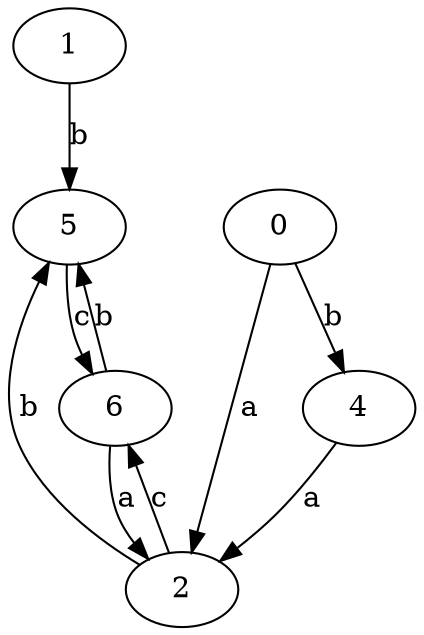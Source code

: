 strict digraph  {
1;
0;
2;
4;
5;
6;
1 -> 5  [label=b];
0 -> 2  [label=a];
0 -> 4  [label=b];
2 -> 5  [label=b];
2 -> 6  [label=c];
4 -> 2  [label=a];
5 -> 6  [label=c];
6 -> 2  [label=a];
6 -> 5  [label=b];
}
